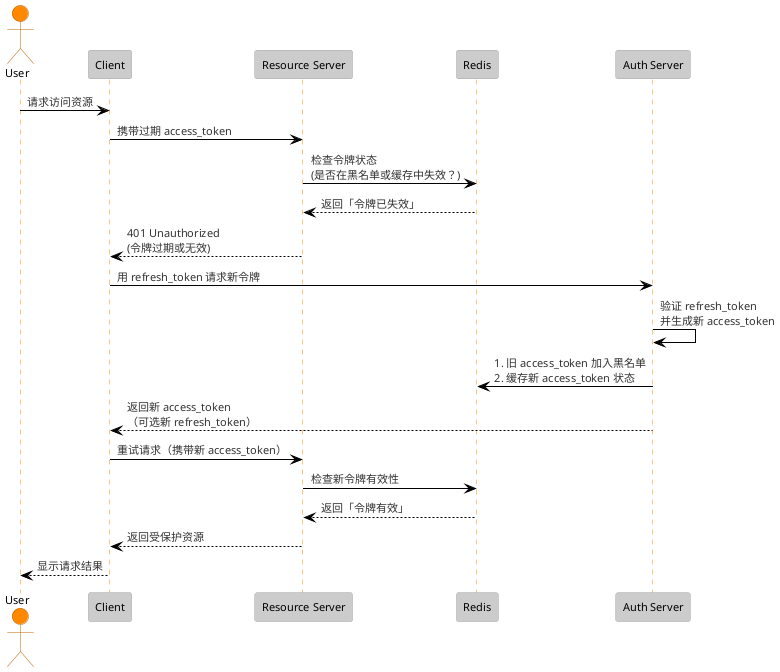 @startuml

!theme reddress-lightorange

skinparam backgroundColor transparent

actor User as user
participant "Client" as client
participant "Resource Server" as resource
participant "Redis" as redis
participant "Auth Server" as auth

user -> client : 请求访问资源
client -> resource : 携带过期 access_token
resource -> redis : 检查令牌状态\n(是否在黑名单或缓存中失效？)
redis --> resource : 返回「令牌已失效」
resource --> client : 401 Unauthorized\n(令牌过期或无效)
client -> auth : 用 refresh_token 请求新令牌
auth -> auth : 验证 refresh_token\n并生成新 access_token
auth -> redis : 1. 旧 access_token 加入黑名单\n2. 缓存新 access_token 状态
auth --> client : 返回新 access_token\n（可选新 refresh_token）
client -> resource : 重试请求（携带新 access_token）
resource -> redis : 检查新令牌有效性
redis --> resource : 返回「令牌有效」
resource --> client : 返回受保护资源
client --> user : 显示请求结果
@enduml